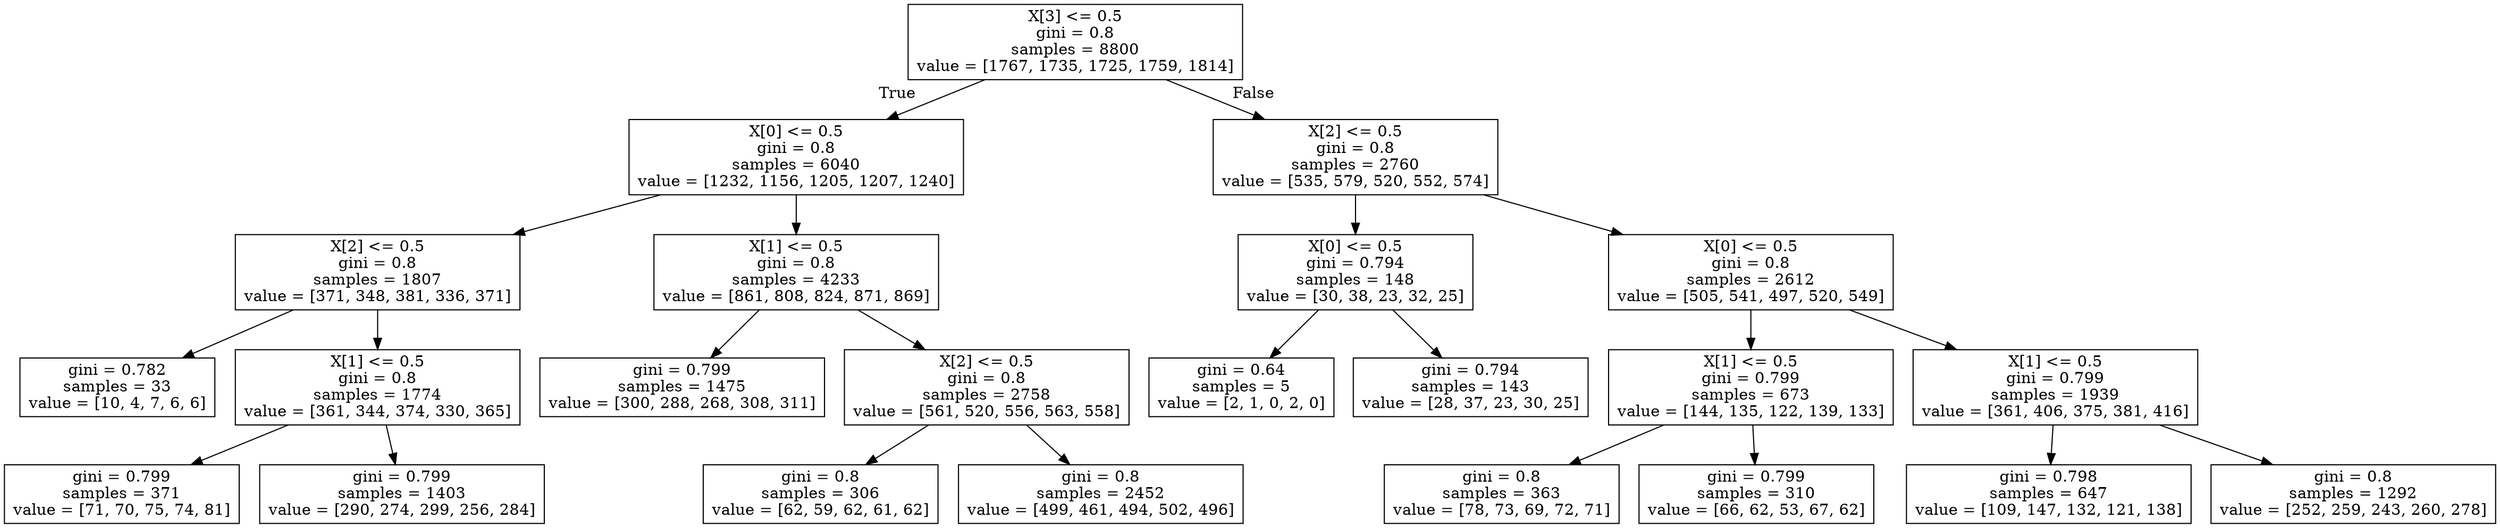 digraph Tree {
node [shape=box] ;
0 [label="X[3] <= 0.5\ngini = 0.8\nsamples = 8800\nvalue = [1767, 1735, 1725, 1759, 1814]"] ;
1 [label="X[0] <= 0.5\ngini = 0.8\nsamples = 6040\nvalue = [1232, 1156, 1205, 1207, 1240]"] ;
0 -> 1 [labeldistance=2.5, labelangle=45, headlabel="True"] ;
2 [label="X[2] <= 0.5\ngini = 0.8\nsamples = 1807\nvalue = [371, 348, 381, 336, 371]"] ;
1 -> 2 ;
3 [label="gini = 0.782\nsamples = 33\nvalue = [10, 4, 7, 6, 6]"] ;
2 -> 3 ;
4 [label="X[1] <= 0.5\ngini = 0.8\nsamples = 1774\nvalue = [361, 344, 374, 330, 365]"] ;
2 -> 4 ;
5 [label="gini = 0.799\nsamples = 371\nvalue = [71, 70, 75, 74, 81]"] ;
4 -> 5 ;
6 [label="gini = 0.799\nsamples = 1403\nvalue = [290, 274, 299, 256, 284]"] ;
4 -> 6 ;
7 [label="X[1] <= 0.5\ngini = 0.8\nsamples = 4233\nvalue = [861, 808, 824, 871, 869]"] ;
1 -> 7 ;
8 [label="gini = 0.799\nsamples = 1475\nvalue = [300, 288, 268, 308, 311]"] ;
7 -> 8 ;
9 [label="X[2] <= 0.5\ngini = 0.8\nsamples = 2758\nvalue = [561, 520, 556, 563, 558]"] ;
7 -> 9 ;
10 [label="gini = 0.8\nsamples = 306\nvalue = [62, 59, 62, 61, 62]"] ;
9 -> 10 ;
11 [label="gini = 0.8\nsamples = 2452\nvalue = [499, 461, 494, 502, 496]"] ;
9 -> 11 ;
12 [label="X[2] <= 0.5\ngini = 0.8\nsamples = 2760\nvalue = [535, 579, 520, 552, 574]"] ;
0 -> 12 [labeldistance=2.5, labelangle=-45, headlabel="False"] ;
13 [label="X[0] <= 0.5\ngini = 0.794\nsamples = 148\nvalue = [30, 38, 23, 32, 25]"] ;
12 -> 13 ;
14 [label="gini = 0.64\nsamples = 5\nvalue = [2, 1, 0, 2, 0]"] ;
13 -> 14 ;
15 [label="gini = 0.794\nsamples = 143\nvalue = [28, 37, 23, 30, 25]"] ;
13 -> 15 ;
16 [label="X[0] <= 0.5\ngini = 0.8\nsamples = 2612\nvalue = [505, 541, 497, 520, 549]"] ;
12 -> 16 ;
17 [label="X[1] <= 0.5\ngini = 0.799\nsamples = 673\nvalue = [144, 135, 122, 139, 133]"] ;
16 -> 17 ;
18 [label="gini = 0.8\nsamples = 363\nvalue = [78, 73, 69, 72, 71]"] ;
17 -> 18 ;
19 [label="gini = 0.799\nsamples = 310\nvalue = [66, 62, 53, 67, 62]"] ;
17 -> 19 ;
20 [label="X[1] <= 0.5\ngini = 0.799\nsamples = 1939\nvalue = [361, 406, 375, 381, 416]"] ;
16 -> 20 ;
21 [label="gini = 0.798\nsamples = 647\nvalue = [109, 147, 132, 121, 138]"] ;
20 -> 21 ;
22 [label="gini = 0.8\nsamples = 1292\nvalue = [252, 259, 243, 260, 278]"] ;
20 -> 22 ;
}